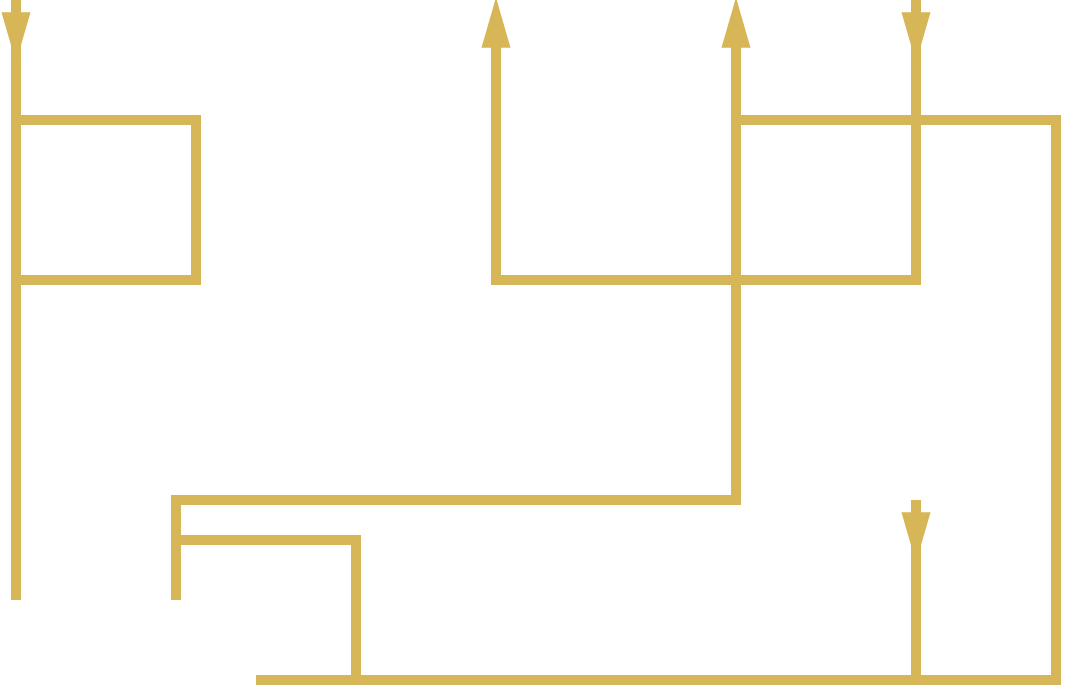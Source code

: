 <mxfile version="22.0.4" type="github">
  <diagram name="Страница — 1" id="wkXcw5rtXdvr0q2N3F0_">
    <mxGraphModel dx="988" dy="586" grid="1" gridSize="10" guides="1" tooltips="1" connect="1" arrows="1" fold="1" page="1" pageScale="1" pageWidth="800" pageHeight="480" background="#ffffff" math="0" shadow="0">
      <root>
        <mxCell id="0" />
        <mxCell id="1" parent="0" />
        <mxCell id="GpbVYSqrDggtD-29rIpj-2" value="" style="endArrow=none;html=1;rounded=0;fillColor=#fff2cc;strokeColor=#d6b656;strokeWidth=5;edgeStyle=orthogonalEdgeStyle;" edge="1" parent="1">
          <mxGeometry width="50" height="50" relative="1" as="geometry">
            <mxPoint x="160" y="320" as="sourcePoint" />
            <mxPoint x="160" y="40" as="targetPoint" />
            <Array as="points">
              <mxPoint x="160" y="210" />
              <mxPoint x="160" y="210" />
            </Array>
          </mxGeometry>
        </mxCell>
        <mxCell id="GpbVYSqrDggtD-29rIpj-4" value="" style="endArrow=none;html=1;rounded=0;fillColor=#fff2cc;strokeColor=#d6b656;strokeWidth=5;edgeStyle=orthogonalEdgeStyle;" edge="1" parent="1">
          <mxGeometry width="50" height="50" relative="1" as="geometry">
            <mxPoint x="160" y="80" as="sourcePoint" />
            <mxPoint x="160" y="160" as="targetPoint" />
            <Array as="points">
              <mxPoint x="250" y="80" />
              <mxPoint x="250" y="160" />
            </Array>
          </mxGeometry>
        </mxCell>
        <mxCell id="GpbVYSqrDggtD-29rIpj-6" value="" style="endArrow=none;html=1;rounded=0;fillColor=#fff2cc;strokeColor=#d6b656;strokeWidth=5;edgeStyle=orthogonalEdgeStyle;" edge="1" parent="1">
          <mxGeometry width="50" height="50" relative="1" as="geometry">
            <mxPoint x="240" y="320" as="sourcePoint" />
            <mxPoint x="520" y="40" as="targetPoint" />
            <Array as="points">
              <mxPoint x="240" y="270" />
              <mxPoint x="520" y="270" />
            </Array>
          </mxGeometry>
        </mxCell>
        <mxCell id="GpbVYSqrDggtD-29rIpj-7" value="" style="endArrow=none;html=1;rounded=0;fillColor=#fff2cc;strokeColor=#d6b656;strokeWidth=5;edgeStyle=orthogonalEdgeStyle;" edge="1" parent="1">
          <mxGeometry width="50" height="50" relative="1" as="geometry">
            <mxPoint x="520" y="80" as="sourcePoint" />
            <mxPoint x="400" y="40" as="targetPoint" />
            <Array as="points">
              <mxPoint x="610" y="80" />
              <mxPoint x="610" y="160" />
              <mxPoint x="400" y="160" />
            </Array>
          </mxGeometry>
        </mxCell>
        <mxCell id="GpbVYSqrDggtD-29rIpj-8" value="" style="endArrow=none;html=1;rounded=0;fillColor=#fff2cc;strokeColor=#d6b656;strokeWidth=5;edgeStyle=orthogonalEdgeStyle;" edge="1" parent="1">
          <mxGeometry width="50" height="50" relative="1" as="geometry">
            <mxPoint x="610" y="40" as="sourcePoint" />
            <mxPoint x="280" y="360" as="targetPoint" />
            <Array as="points">
              <mxPoint x="610" y="80" />
              <mxPoint x="680" y="80" />
              <mxPoint x="680" y="360" />
            </Array>
          </mxGeometry>
        </mxCell>
        <mxCell id="GpbVYSqrDggtD-29rIpj-10" value="" style="endArrow=none;html=1;rounded=0;fillColor=#fff2cc;strokeColor=#d6b656;strokeWidth=5;edgeStyle=orthogonalEdgeStyle;" edge="1" parent="1">
          <mxGeometry width="50" height="50" relative="1" as="geometry">
            <mxPoint x="240" y="290" as="sourcePoint" />
            <mxPoint x="330" y="360" as="targetPoint" />
            <Array as="points">
              <mxPoint x="330" y="290" />
            </Array>
          </mxGeometry>
        </mxCell>
        <mxCell id="GpbVYSqrDggtD-29rIpj-11" value="" style="endArrow=none;html=1;rounded=0;fillColor=#fff2cc;strokeColor=#d6b656;strokeWidth=5;edgeStyle=orthogonalEdgeStyle;shadow=0;" edge="1" parent="1">
          <mxGeometry width="50" height="50" relative="1" as="geometry">
            <mxPoint x="610" y="290" as="sourcePoint" />
            <mxPoint x="610" y="360" as="targetPoint" />
            <Array as="points">
              <mxPoint x="610" y="310" />
              <mxPoint x="610" y="310" />
            </Array>
          </mxGeometry>
        </mxCell>
        <mxCell id="GpbVYSqrDggtD-29rIpj-13" value="" style="shape=flexArrow;endArrow=classic;html=1;rounded=0;fontSize=12;startSize=8;endSize=7.297;curved=1;endWidth=8.209;width=4;fillColor=#D6B656;strokeColor=#d6b656;gradientColor=none;" edge="1" parent="1">
          <mxGeometry width="50" height="50" relative="1" as="geometry">
            <mxPoint x="610" y="270" as="sourcePoint" />
            <mxPoint x="610" y="300" as="targetPoint" />
          </mxGeometry>
        </mxCell>
        <mxCell id="GpbVYSqrDggtD-29rIpj-14" value="" style="shape=flexArrow;endArrow=classic;html=1;rounded=0;fontSize=12;startSize=8;endSize=7.297;curved=1;endWidth=8.209;width=4;fillColor=#D6B656;strokeColor=#d6b656;gradientColor=none;" edge="1" parent="1">
          <mxGeometry width="50" height="50" relative="1" as="geometry">
            <mxPoint x="400" y="50" as="sourcePoint" />
            <mxPoint x="400" y="20" as="targetPoint" />
          </mxGeometry>
        </mxCell>
        <mxCell id="GpbVYSqrDggtD-29rIpj-15" value="" style="shape=flexArrow;endArrow=classic;html=1;rounded=0;fontSize=12;startSize=8;endSize=7.297;curved=1;endWidth=8.209;width=4;fillColor=#D6B656;strokeColor=#d6b656;gradientColor=none;" edge="1" parent="1">
          <mxGeometry width="50" height="50" relative="1" as="geometry">
            <mxPoint x="520" y="50" as="sourcePoint" />
            <mxPoint x="520" y="20" as="targetPoint" />
          </mxGeometry>
        </mxCell>
        <mxCell id="GpbVYSqrDggtD-29rIpj-17" value="" style="shape=flexArrow;endArrow=classic;html=1;rounded=0;fontSize=12;startSize=8;endSize=7.297;curved=1;endWidth=8.209;width=4;fillColor=#D6B656;strokeColor=#d6b656;gradientColor=none;" edge="1" parent="1">
          <mxGeometry width="50" height="50" relative="1" as="geometry">
            <mxPoint x="160" y="20" as="sourcePoint" />
            <mxPoint x="160" y="50" as="targetPoint" />
          </mxGeometry>
        </mxCell>
        <mxCell id="GpbVYSqrDggtD-29rIpj-18" value="" style="shape=flexArrow;endArrow=classic;html=1;rounded=0;fontSize=12;startSize=8;endSize=7.297;curved=1;endWidth=8.209;width=4;fillColor=#D6B656;strokeColor=#d6b656;gradientColor=none;" edge="1" parent="1">
          <mxGeometry width="50" height="50" relative="1" as="geometry">
            <mxPoint x="610" y="20" as="sourcePoint" />
            <mxPoint x="610" y="50" as="targetPoint" />
          </mxGeometry>
        </mxCell>
      </root>
    </mxGraphModel>
  </diagram>
</mxfile>
